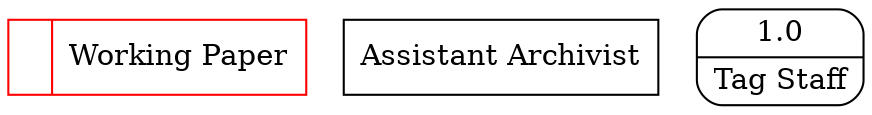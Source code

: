 digraph dfd2{ 
node[shape=record]
200 [label="<f0>  |<f1> Working Paper " color=red];
201 [label="Assistant Archivist" shape=box];
202 [label="{<f0> 1.0|<f1> Tag Staff }" shape=Mrecord];
}